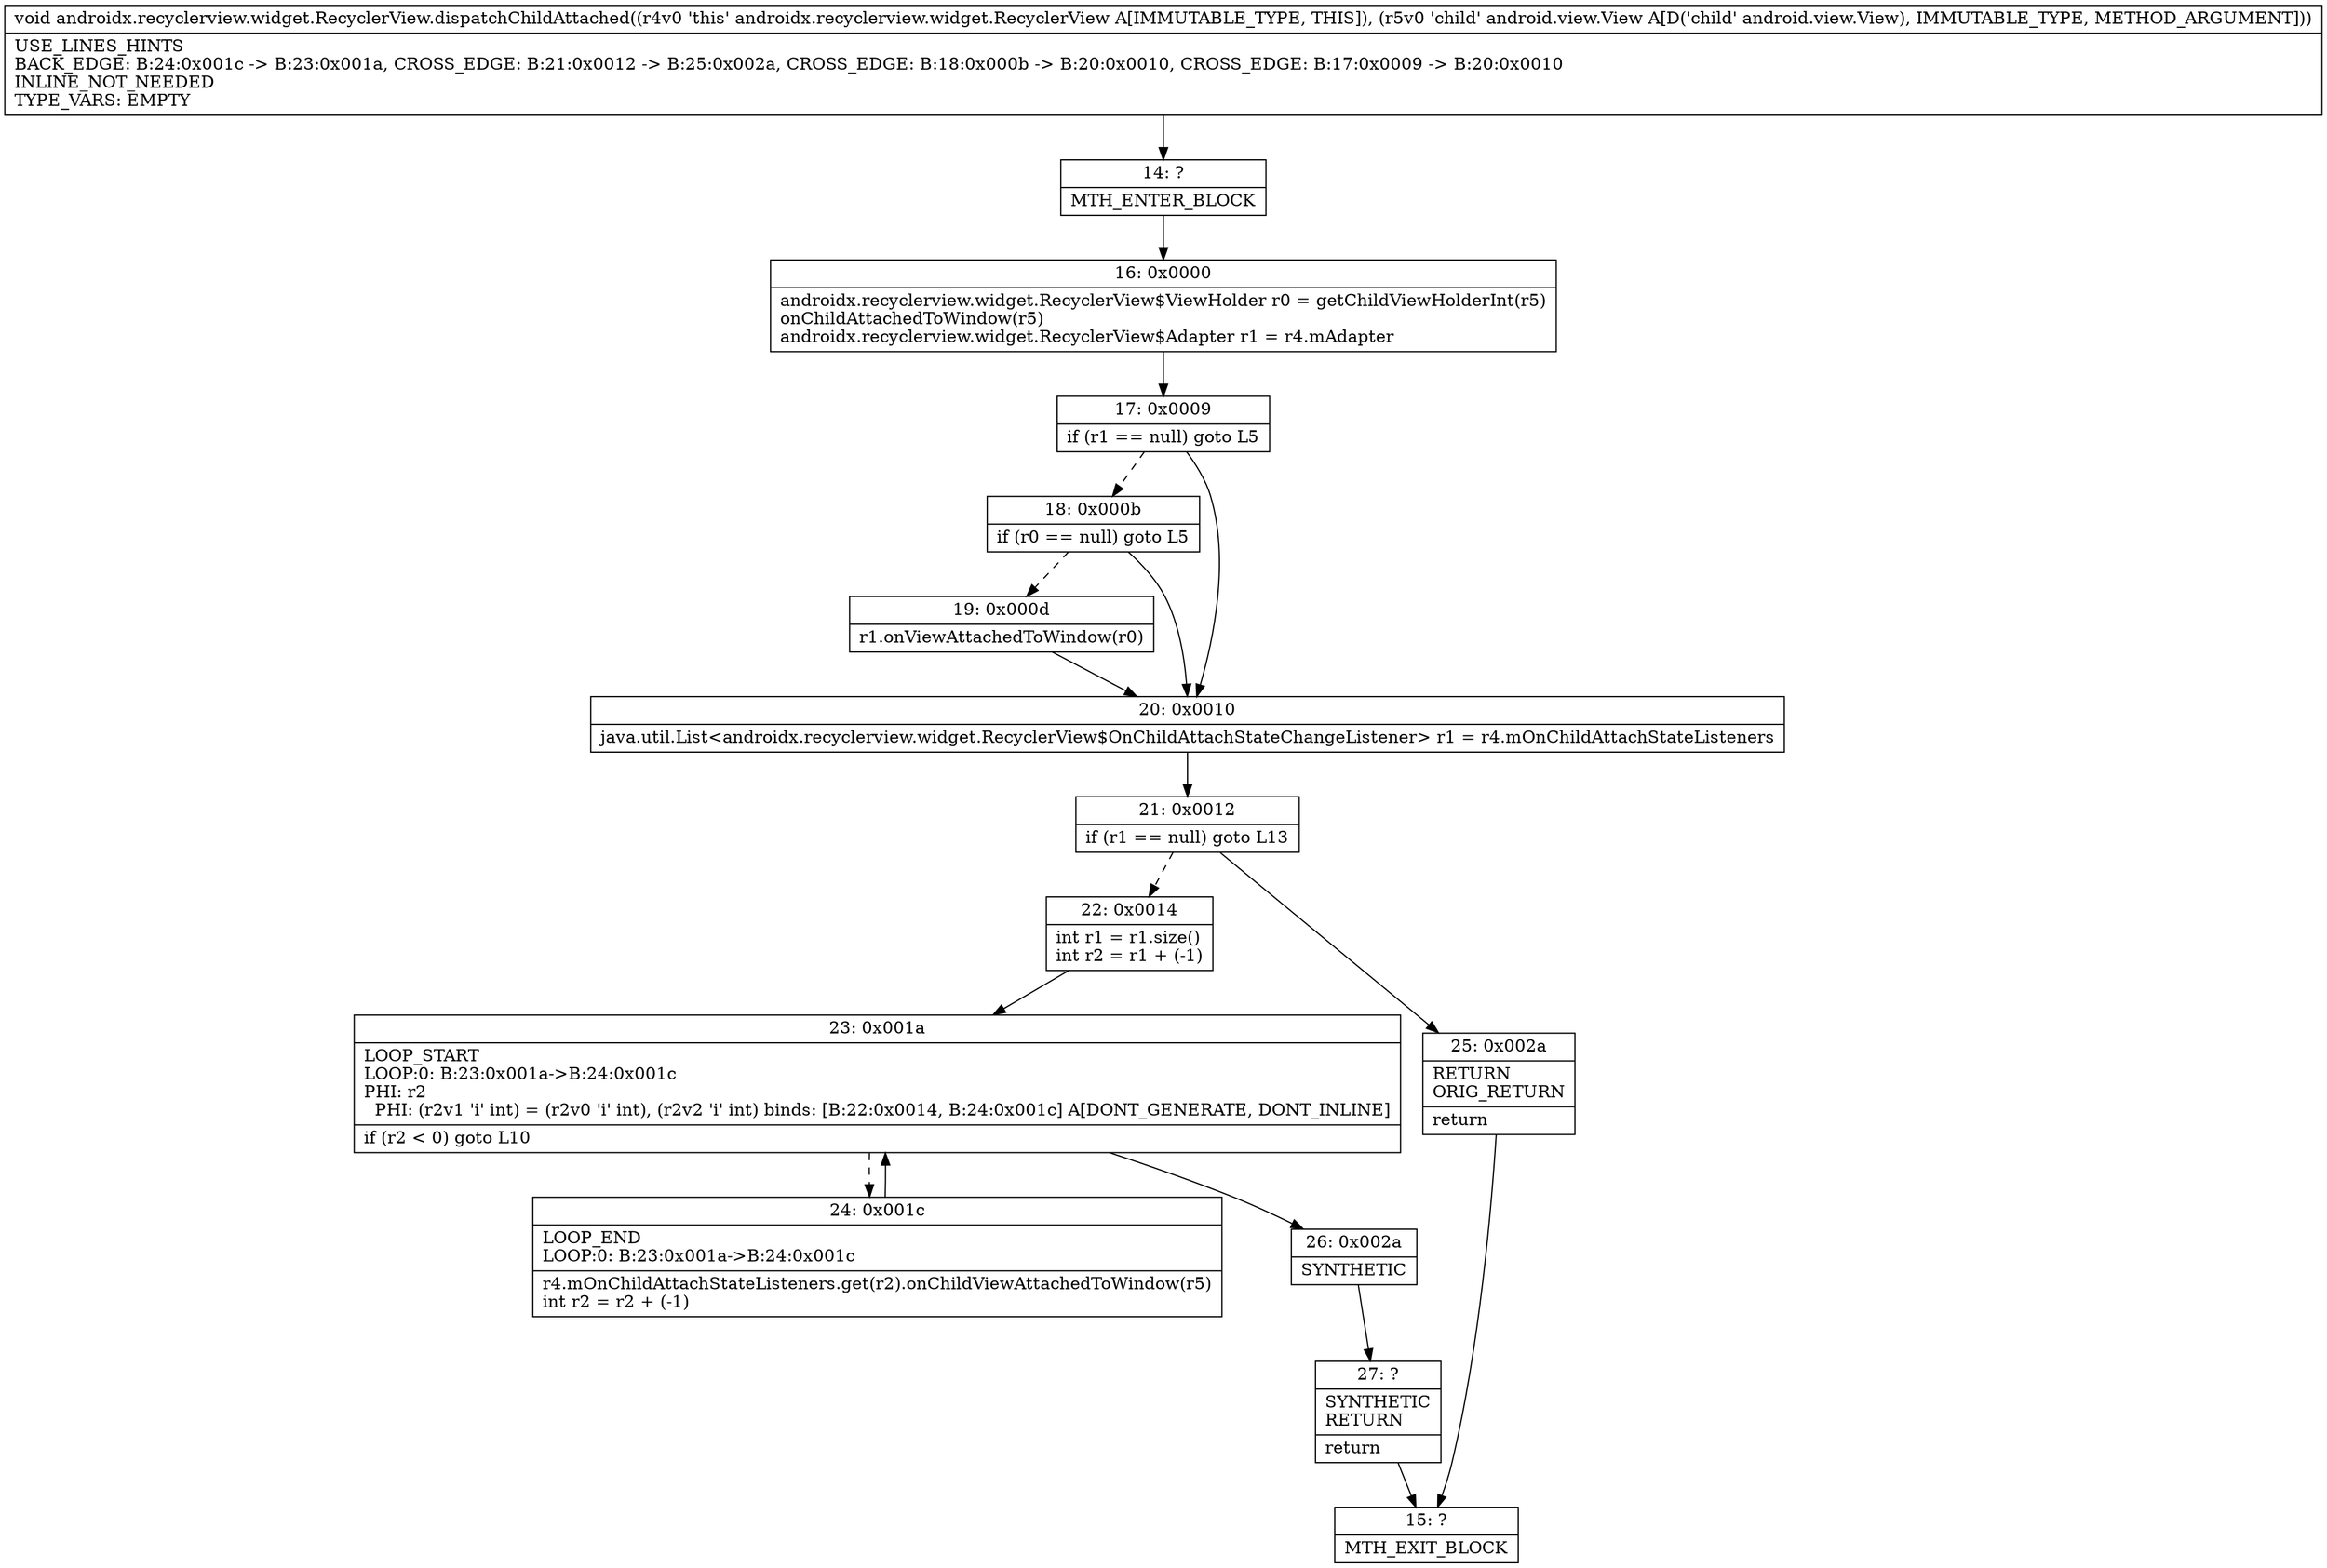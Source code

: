 digraph "CFG forandroidx.recyclerview.widget.RecyclerView.dispatchChildAttached(Landroid\/view\/View;)V" {
Node_14 [shape=record,label="{14\:\ ?|MTH_ENTER_BLOCK\l}"];
Node_16 [shape=record,label="{16\:\ 0x0000|androidx.recyclerview.widget.RecyclerView$ViewHolder r0 = getChildViewHolderInt(r5)\lonChildAttachedToWindow(r5)\landroidx.recyclerview.widget.RecyclerView$Adapter r1 = r4.mAdapter\l}"];
Node_17 [shape=record,label="{17\:\ 0x0009|if (r1 == null) goto L5\l}"];
Node_18 [shape=record,label="{18\:\ 0x000b|if (r0 == null) goto L5\l}"];
Node_19 [shape=record,label="{19\:\ 0x000d|r1.onViewAttachedToWindow(r0)\l}"];
Node_20 [shape=record,label="{20\:\ 0x0010|java.util.List\<androidx.recyclerview.widget.RecyclerView$OnChildAttachStateChangeListener\> r1 = r4.mOnChildAttachStateListeners\l}"];
Node_21 [shape=record,label="{21\:\ 0x0012|if (r1 == null) goto L13\l}"];
Node_22 [shape=record,label="{22\:\ 0x0014|int r1 = r1.size()\lint r2 = r1 + (\-1)\l}"];
Node_23 [shape=record,label="{23\:\ 0x001a|LOOP_START\lLOOP:0: B:23:0x001a\-\>B:24:0x001c\lPHI: r2 \l  PHI: (r2v1 'i' int) = (r2v0 'i' int), (r2v2 'i' int) binds: [B:22:0x0014, B:24:0x001c] A[DONT_GENERATE, DONT_INLINE]\l|if (r2 \< 0) goto L10\l}"];
Node_24 [shape=record,label="{24\:\ 0x001c|LOOP_END\lLOOP:0: B:23:0x001a\-\>B:24:0x001c\l|r4.mOnChildAttachStateListeners.get(r2).onChildViewAttachedToWindow(r5)\lint r2 = r2 + (\-1)\l}"];
Node_26 [shape=record,label="{26\:\ 0x002a|SYNTHETIC\l}"];
Node_27 [shape=record,label="{27\:\ ?|SYNTHETIC\lRETURN\l|return\l}"];
Node_15 [shape=record,label="{15\:\ ?|MTH_EXIT_BLOCK\l}"];
Node_25 [shape=record,label="{25\:\ 0x002a|RETURN\lORIG_RETURN\l|return\l}"];
MethodNode[shape=record,label="{void androidx.recyclerview.widget.RecyclerView.dispatchChildAttached((r4v0 'this' androidx.recyclerview.widget.RecyclerView A[IMMUTABLE_TYPE, THIS]), (r5v0 'child' android.view.View A[D('child' android.view.View), IMMUTABLE_TYPE, METHOD_ARGUMENT]))  | USE_LINES_HINTS\lBACK_EDGE: B:24:0x001c \-\> B:23:0x001a, CROSS_EDGE: B:21:0x0012 \-\> B:25:0x002a, CROSS_EDGE: B:18:0x000b \-\> B:20:0x0010, CROSS_EDGE: B:17:0x0009 \-\> B:20:0x0010\lINLINE_NOT_NEEDED\lTYPE_VARS: EMPTY\l}"];
MethodNode -> Node_14;Node_14 -> Node_16;
Node_16 -> Node_17;
Node_17 -> Node_18[style=dashed];
Node_17 -> Node_20;
Node_18 -> Node_19[style=dashed];
Node_18 -> Node_20;
Node_19 -> Node_20;
Node_20 -> Node_21;
Node_21 -> Node_22[style=dashed];
Node_21 -> Node_25;
Node_22 -> Node_23;
Node_23 -> Node_24[style=dashed];
Node_23 -> Node_26;
Node_24 -> Node_23;
Node_26 -> Node_27;
Node_27 -> Node_15;
Node_25 -> Node_15;
}

